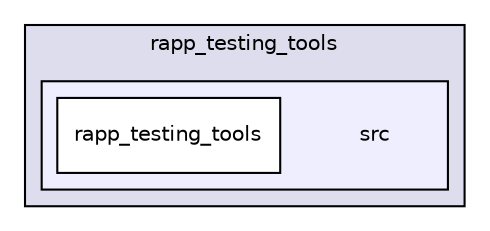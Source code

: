 digraph "/home/travis/rapp_temp/rapp-platform/rapp_testing_tools/src" {
  compound=true
  node [ fontsize="10", fontname="Helvetica"];
  edge [ labelfontsize="10", labelfontname="Helvetica"];
  subgraph clusterdir_2a1b61ec3dc45ea3fac1c4960f710560 {
    graph [ bgcolor="#ddddee", pencolor="black", label="rapp_testing_tools" fontname="Helvetica", fontsize="10", URL="dir_2a1b61ec3dc45ea3fac1c4960f710560.html"]
  subgraph clusterdir_cc00408e3a7f57dcf69464dcd59767c0 {
    graph [ bgcolor="#eeeeff", pencolor="black", label="" URL="dir_cc00408e3a7f57dcf69464dcd59767c0.html"];
    dir_cc00408e3a7f57dcf69464dcd59767c0 [shape=plaintext label="src"];
    dir_5d4457da13c518bd02601c662ff0a6cf [shape=box label="rapp_testing_tools" color="black" fillcolor="white" style="filled" URL="dir_5d4457da13c518bd02601c662ff0a6cf.html"];
  }
  }
}
